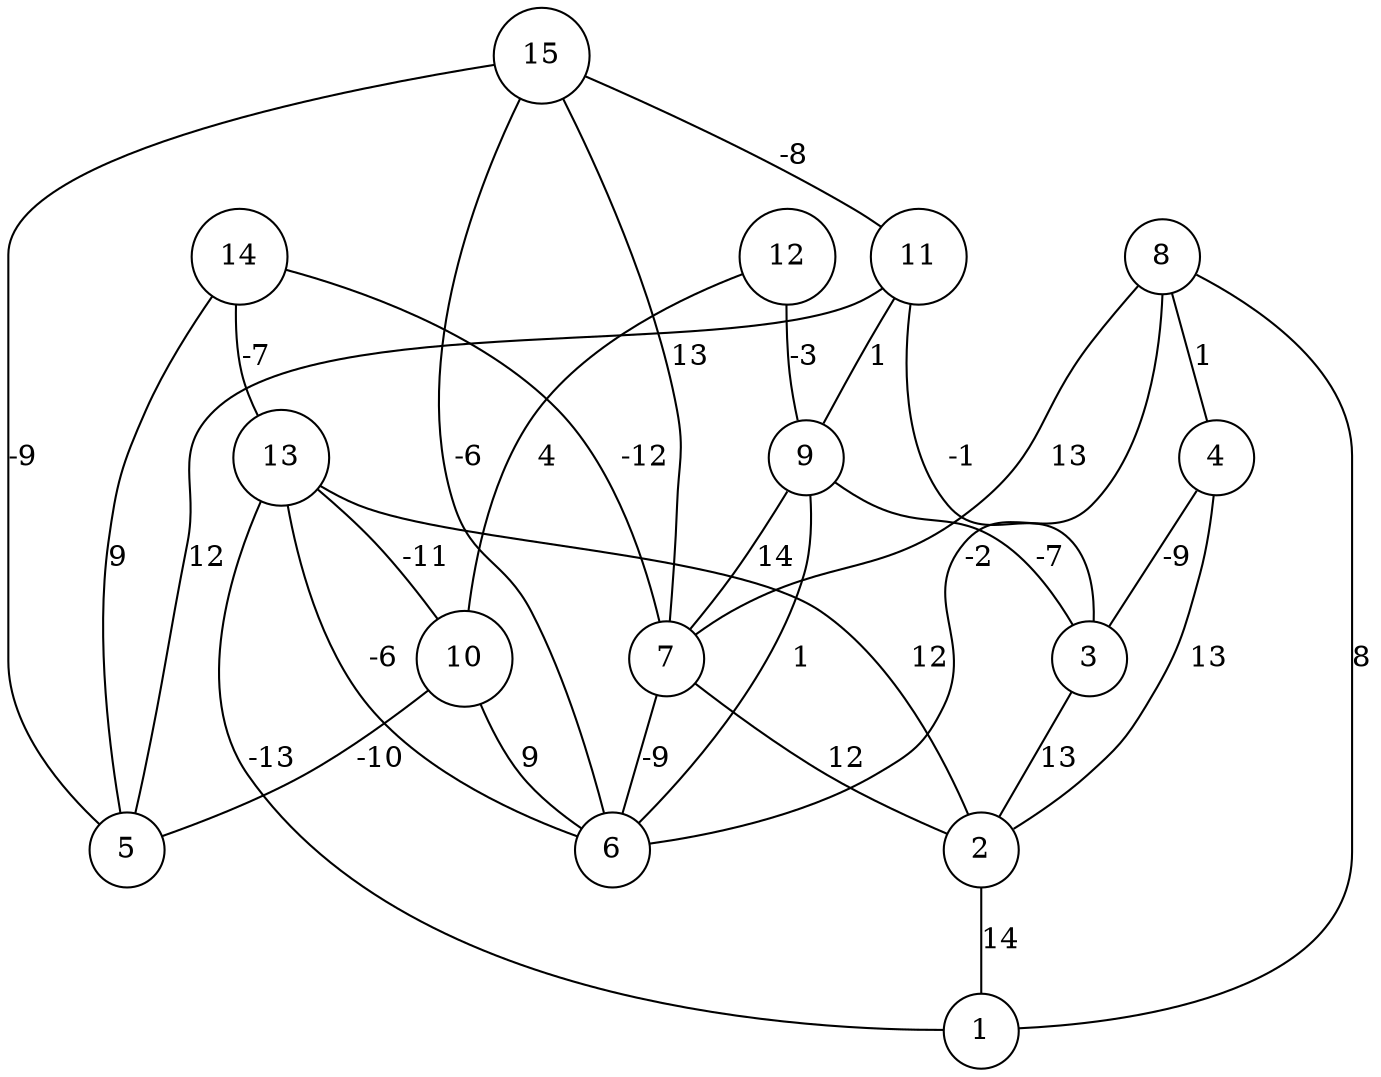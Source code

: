 graph { 
	 fontname="Helvetica,Arial,sans-serif" 
	 node [shape = circle]; 
	 15 -- 5 [label = "-9"];
	 15 -- 6 [label = "-6"];
	 15 -- 7 [label = "13"];
	 15 -- 11 [label = "-8"];
	 14 -- 5 [label = "9"];
	 14 -- 7 [label = "-12"];
	 14 -- 13 [label = "-7"];
	 13 -- 1 [label = "-13"];
	 13 -- 2 [label = "12"];
	 13 -- 6 [label = "-6"];
	 13 -- 10 [label = "-11"];
	 12 -- 9 [label = "-3"];
	 12 -- 10 [label = "4"];
	 11 -- 3 [label = "-1"];
	 11 -- 5 [label = "12"];
	 11 -- 9 [label = "1"];
	 10 -- 5 [label = "-10"];
	 10 -- 6 [label = "9"];
	 9 -- 3 [label = "-7"];
	 9 -- 6 [label = "1"];
	 9 -- 7 [label = "14"];
	 8 -- 1 [label = "8"];
	 8 -- 4 [label = "1"];
	 8 -- 6 [label = "-2"];
	 8 -- 7 [label = "13"];
	 7 -- 2 [label = "12"];
	 7 -- 6 [label = "-9"];
	 4 -- 2 [label = "13"];
	 4 -- 3 [label = "-9"];
	 3 -- 2 [label = "13"];
	 2 -- 1 [label = "14"];
	 1;
	 2;
	 3;
	 4;
	 5;
	 6;
	 7;
	 8;
	 9;
	 10;
	 11;
	 12;
	 13;
	 14;
	 15;
}
